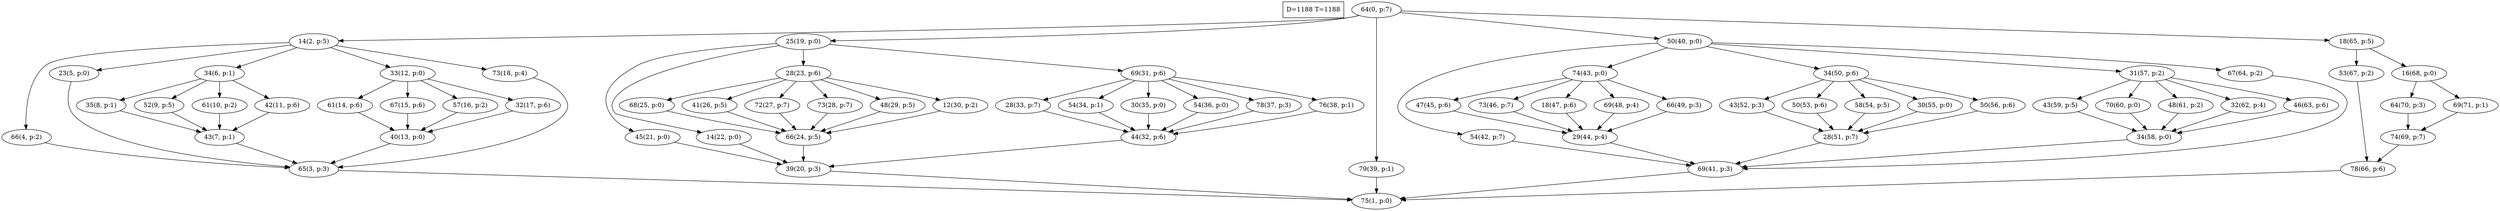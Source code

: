 digraph Task {
i [shape=box, label="D=1188 T=1188"]; 
0 [label="64(0, p:7)"];
1 [label="75(1, p:0)"];
2 [label="14(2, p:5)"];
3 [label="65(3, p:3)"];
4 [label="66(4, p:2)"];
5 [label="23(5, p:0)"];
6 [label="34(6, p:1)"];
7 [label="43(7, p:1)"];
8 [label="35(8, p:1)"];
9 [label="52(9, p:5)"];
10 [label="61(10, p:2)"];
11 [label="42(11, p:6)"];
12 [label="33(12, p:0)"];
13 [label="40(13, p:0)"];
14 [label="61(14, p:6)"];
15 [label="67(15, p:6)"];
16 [label="57(16, p:2)"];
17 [label="32(17, p:6)"];
18 [label="73(18, p:4)"];
19 [label="25(19, p:0)"];
20 [label="39(20, p:3)"];
21 [label="45(21, p:0)"];
22 [label="14(22, p:0)"];
23 [label="28(23, p:6)"];
24 [label="66(24, p:5)"];
25 [label="68(25, p:0)"];
26 [label="41(26, p:5)"];
27 [label="72(27, p:7)"];
28 [label="73(28, p:7)"];
29 [label="48(29, p:5)"];
30 [label="12(30, p:2)"];
31 [label="69(31, p:6)"];
32 [label="44(32, p:6)"];
33 [label="28(33, p:7)"];
34 [label="54(34, p:1)"];
35 [label="30(35, p:0)"];
36 [label="54(36, p:0)"];
37 [label="78(37, p:3)"];
38 [label="76(38, p:1)"];
39 [label="79(39, p:1)"];
40 [label="50(40, p:0)"];
41 [label="69(41, p:3)"];
42 [label="54(42, p:7)"];
43 [label="74(43, p:0)"];
44 [label="29(44, p:4)"];
45 [label="47(45, p:6)"];
46 [label="73(46, p:7)"];
47 [label="18(47, p:6)"];
48 [label="69(48, p:4)"];
49 [label="66(49, p:3)"];
50 [label="34(50, p:6)"];
51 [label="28(51, p:7)"];
52 [label="43(52, p:3)"];
53 [label="50(53, p:6)"];
54 [label="58(54, p:5)"];
55 [label="30(55, p:0)"];
56 [label="50(56, p:6)"];
57 [label="31(57, p:2)"];
58 [label="34(58, p:0)"];
59 [label="43(59, p:5)"];
60 [label="70(60, p:0)"];
61 [label="48(61, p:2)"];
62 [label="32(62, p:4)"];
63 [label="46(63, p:6)"];
64 [label="67(64, p:2)"];
65 [label="18(65, p:5)"];
66 [label="78(66, p:6)"];
67 [label="53(67, p:2)"];
68 [label="16(68, p:0)"];
69 [label="74(69, p:7)"];
70 [label="64(70, p:3)"];
71 [label="69(71, p:1)"];
0 -> 2;
0 -> 19;
0 -> 39;
0 -> 40;
0 -> 65;
2 -> 4;
2 -> 5;
2 -> 6;
2 -> 12;
2 -> 18;
3 -> 1;
4 -> 3;
5 -> 3;
6 -> 8;
6 -> 9;
6 -> 10;
6 -> 11;
7 -> 3;
8 -> 7;
9 -> 7;
10 -> 7;
11 -> 7;
12 -> 14;
12 -> 15;
12 -> 16;
12 -> 17;
13 -> 3;
14 -> 13;
15 -> 13;
16 -> 13;
17 -> 13;
18 -> 3;
19 -> 21;
19 -> 22;
19 -> 23;
19 -> 31;
20 -> 1;
21 -> 20;
22 -> 20;
23 -> 25;
23 -> 26;
23 -> 27;
23 -> 28;
23 -> 29;
23 -> 30;
24 -> 20;
25 -> 24;
26 -> 24;
27 -> 24;
28 -> 24;
29 -> 24;
30 -> 24;
31 -> 33;
31 -> 34;
31 -> 35;
31 -> 36;
31 -> 37;
31 -> 38;
32 -> 20;
33 -> 32;
34 -> 32;
35 -> 32;
36 -> 32;
37 -> 32;
38 -> 32;
39 -> 1;
40 -> 42;
40 -> 43;
40 -> 50;
40 -> 57;
40 -> 64;
41 -> 1;
42 -> 41;
43 -> 45;
43 -> 46;
43 -> 47;
43 -> 48;
43 -> 49;
44 -> 41;
45 -> 44;
46 -> 44;
47 -> 44;
48 -> 44;
49 -> 44;
50 -> 52;
50 -> 53;
50 -> 54;
50 -> 55;
50 -> 56;
51 -> 41;
52 -> 51;
53 -> 51;
54 -> 51;
55 -> 51;
56 -> 51;
57 -> 59;
57 -> 60;
57 -> 61;
57 -> 62;
57 -> 63;
58 -> 41;
59 -> 58;
60 -> 58;
61 -> 58;
62 -> 58;
63 -> 58;
64 -> 41;
65 -> 67;
65 -> 68;
66 -> 1;
67 -> 66;
68 -> 70;
68 -> 71;
69 -> 66;
70 -> 69;
71 -> 69;
}